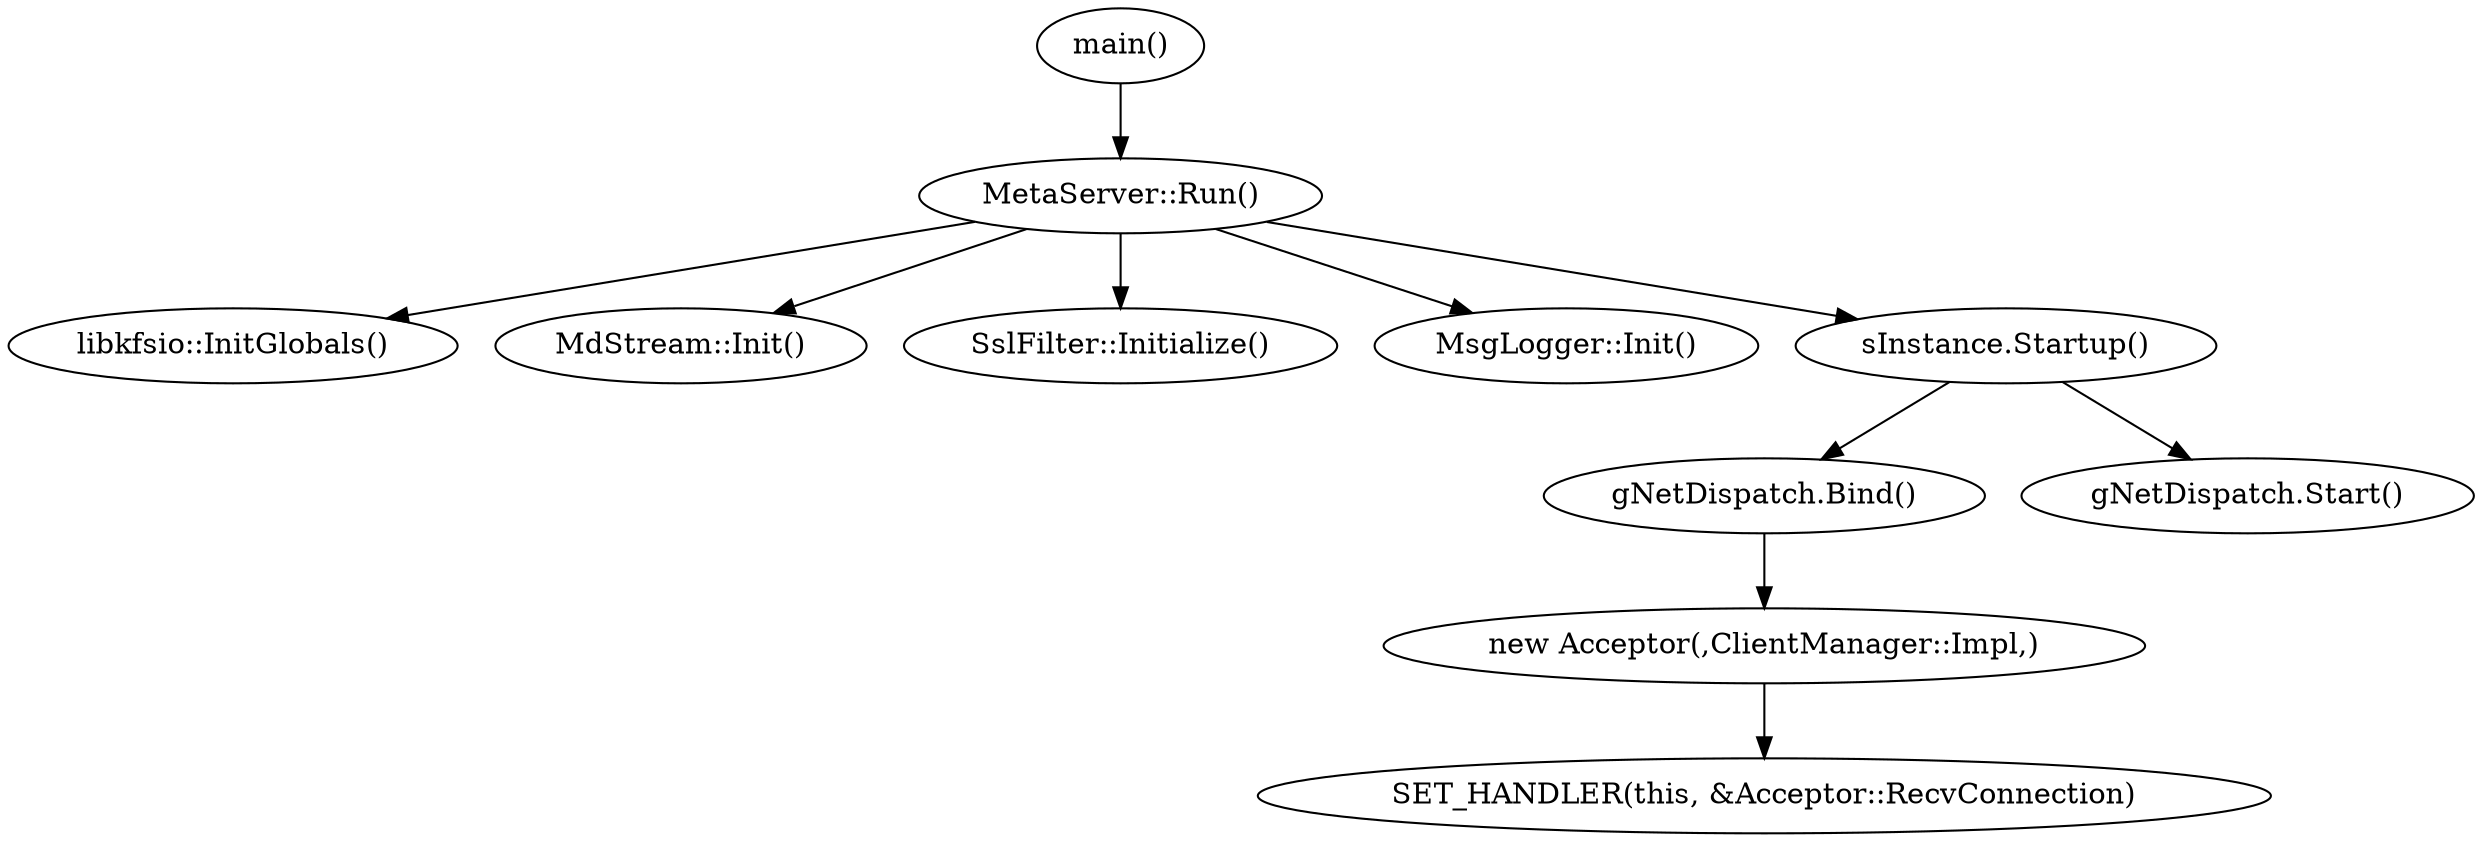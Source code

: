 digraph G {
	"main()"->"MetaServer::Run()";
	"MetaServer::Run()"->"libkfsio::InitGlobals()";
	"MetaServer::Run()"->"MdStream::Init()";
	"MetaServer::Run()"->"SslFilter::Initialize()";
	"MetaServer::Run()"->"MsgLogger::Init()";
	"MetaServer::Run()"->"sInstance.Startup()";

	"sInstance.Startup()"->"gNetDispatch.Bind()";
	"sInstance.Startup()"->"gNetDispatch.Start()";

	"gNetDispatch.Bind()"->"new Acceptor(,ClientManager::Impl,)";
	"new Acceptor(,ClientManager::Impl,)"->"SET_HANDLER(this, &Acceptor::RecvConnection)";
}

